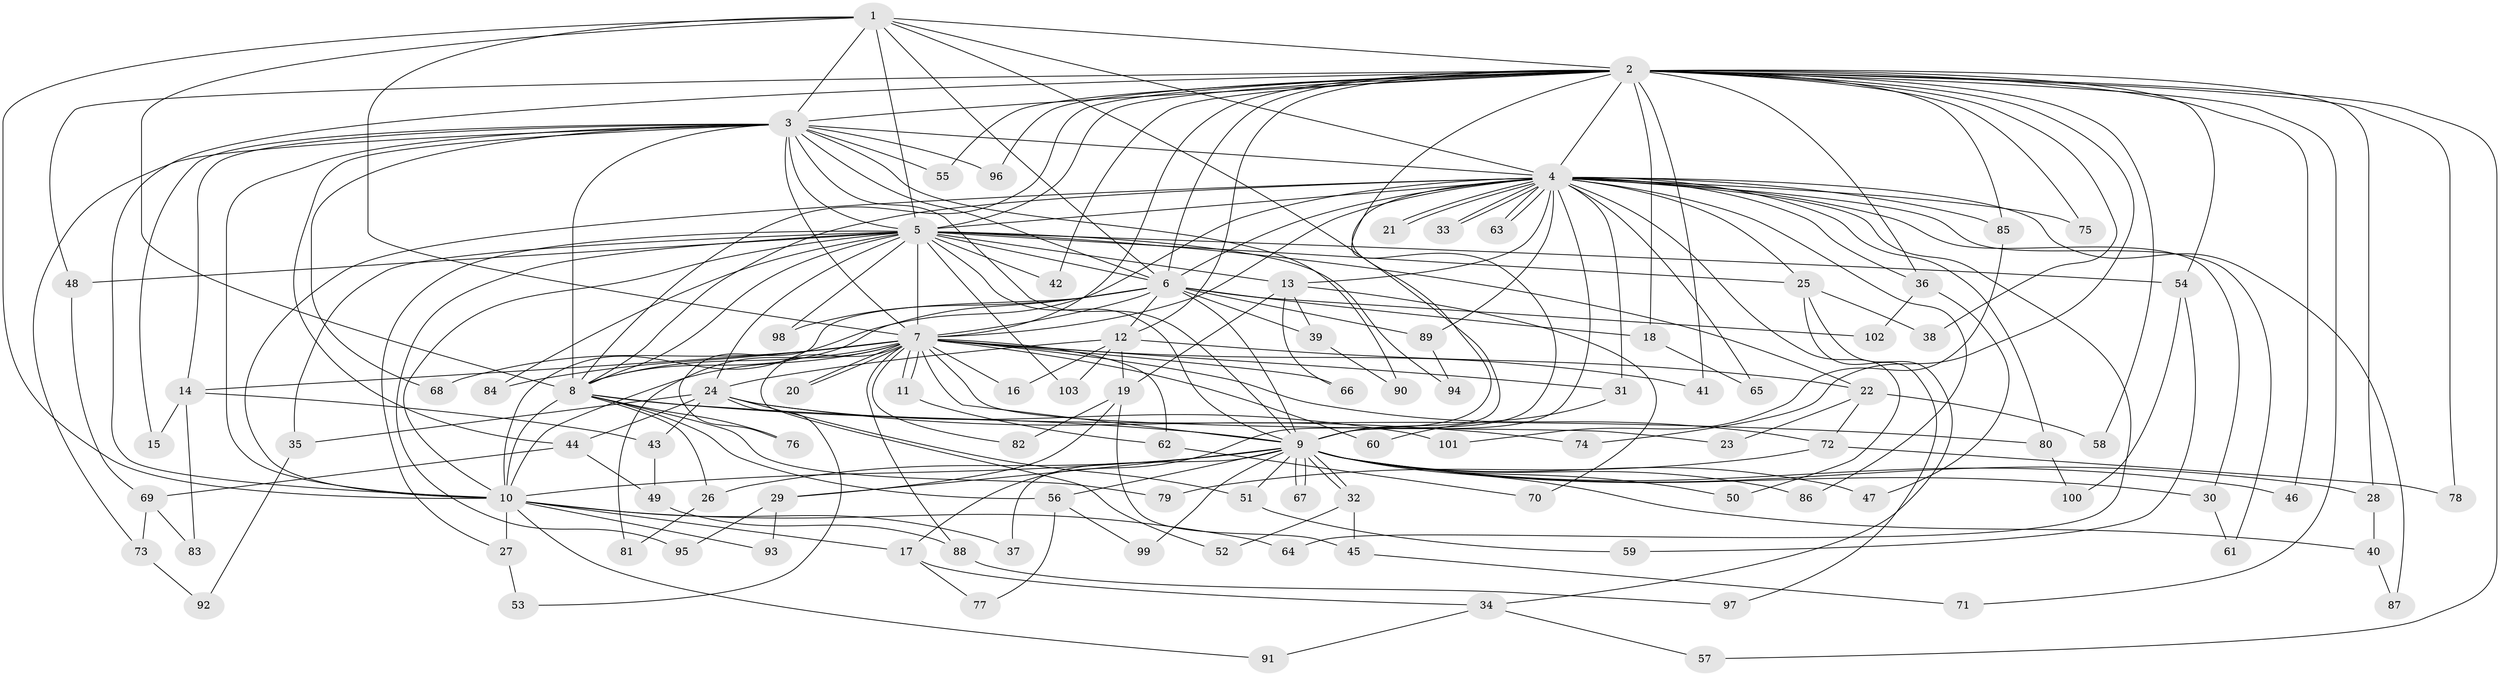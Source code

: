 // coarse degree distribution, {16: 0.012658227848101266, 27: 0.012658227848101266, 26: 0.02531645569620253, 21: 0.012658227848101266, 13: 0.012658227848101266, 12: 0.012658227848101266, 22: 0.012658227848101266, 14: 0.012658227848101266, 3: 0.16455696202531644, 7: 0.012658227848101266, 6: 0.0379746835443038, 5: 0.05063291139240506, 2: 0.5063291139240507, 9: 0.012658227848101266, 4: 0.0759493670886076, 1: 0.02531645569620253}
// Generated by graph-tools (version 1.1) at 2025/41/03/06/25 10:41:31]
// undirected, 103 vertices, 231 edges
graph export_dot {
graph [start="1"]
  node [color=gray90,style=filled];
  1;
  2;
  3;
  4;
  5;
  6;
  7;
  8;
  9;
  10;
  11;
  12;
  13;
  14;
  15;
  16;
  17;
  18;
  19;
  20;
  21;
  22;
  23;
  24;
  25;
  26;
  27;
  28;
  29;
  30;
  31;
  32;
  33;
  34;
  35;
  36;
  37;
  38;
  39;
  40;
  41;
  42;
  43;
  44;
  45;
  46;
  47;
  48;
  49;
  50;
  51;
  52;
  53;
  54;
  55;
  56;
  57;
  58;
  59;
  60;
  61;
  62;
  63;
  64;
  65;
  66;
  67;
  68;
  69;
  70;
  71;
  72;
  73;
  74;
  75;
  76;
  77;
  78;
  79;
  80;
  81;
  82;
  83;
  84;
  85;
  86;
  87;
  88;
  89;
  90;
  91;
  92;
  93;
  94;
  95;
  96;
  97;
  98;
  99;
  100;
  101;
  102;
  103;
  1 -- 2;
  1 -- 3;
  1 -- 4;
  1 -- 5;
  1 -- 6;
  1 -- 7;
  1 -- 8;
  1 -- 9;
  1 -- 10;
  2 -- 3;
  2 -- 4;
  2 -- 5;
  2 -- 6;
  2 -- 7;
  2 -- 8;
  2 -- 9;
  2 -- 10;
  2 -- 12;
  2 -- 18;
  2 -- 28;
  2 -- 36;
  2 -- 38;
  2 -- 41;
  2 -- 42;
  2 -- 46;
  2 -- 48;
  2 -- 54;
  2 -- 55;
  2 -- 57;
  2 -- 58;
  2 -- 71;
  2 -- 74;
  2 -- 75;
  2 -- 78;
  2 -- 85;
  2 -- 96;
  3 -- 4;
  3 -- 5;
  3 -- 6;
  3 -- 7;
  3 -- 8;
  3 -- 9;
  3 -- 10;
  3 -- 14;
  3 -- 15;
  3 -- 44;
  3 -- 55;
  3 -- 68;
  3 -- 73;
  3 -- 90;
  3 -- 96;
  4 -- 5;
  4 -- 6;
  4 -- 7;
  4 -- 8;
  4 -- 9;
  4 -- 10;
  4 -- 13;
  4 -- 17;
  4 -- 21;
  4 -- 21;
  4 -- 25;
  4 -- 30;
  4 -- 31;
  4 -- 33;
  4 -- 33;
  4 -- 36;
  4 -- 50;
  4 -- 61;
  4 -- 63;
  4 -- 63;
  4 -- 64;
  4 -- 65;
  4 -- 75;
  4 -- 76;
  4 -- 80;
  4 -- 85;
  4 -- 86;
  4 -- 87;
  4 -- 89;
  5 -- 6;
  5 -- 7;
  5 -- 8;
  5 -- 9;
  5 -- 10;
  5 -- 13;
  5 -- 22;
  5 -- 24;
  5 -- 25;
  5 -- 27;
  5 -- 35;
  5 -- 42;
  5 -- 48;
  5 -- 54;
  5 -- 84;
  5 -- 94;
  5 -- 95;
  5 -- 98;
  5 -- 103;
  6 -- 7;
  6 -- 8;
  6 -- 9;
  6 -- 10;
  6 -- 12;
  6 -- 18;
  6 -- 39;
  6 -- 89;
  6 -- 98;
  6 -- 102;
  7 -- 8;
  7 -- 9;
  7 -- 10;
  7 -- 11;
  7 -- 11;
  7 -- 14;
  7 -- 16;
  7 -- 20;
  7 -- 20;
  7 -- 23;
  7 -- 31;
  7 -- 41;
  7 -- 52;
  7 -- 60;
  7 -- 62;
  7 -- 66;
  7 -- 68;
  7 -- 72;
  7 -- 81;
  7 -- 82;
  7 -- 84;
  7 -- 88;
  8 -- 9;
  8 -- 10;
  8 -- 26;
  8 -- 56;
  8 -- 76;
  8 -- 79;
  8 -- 80;
  9 -- 10;
  9 -- 26;
  9 -- 28;
  9 -- 29;
  9 -- 30;
  9 -- 32;
  9 -- 32;
  9 -- 37;
  9 -- 40;
  9 -- 46;
  9 -- 47;
  9 -- 50;
  9 -- 51;
  9 -- 56;
  9 -- 67;
  9 -- 67;
  9 -- 86;
  9 -- 99;
  10 -- 17;
  10 -- 27;
  10 -- 37;
  10 -- 64;
  10 -- 91;
  10 -- 93;
  11 -- 62;
  12 -- 16;
  12 -- 19;
  12 -- 22;
  12 -- 24;
  12 -- 103;
  13 -- 19;
  13 -- 39;
  13 -- 66;
  13 -- 70;
  14 -- 15;
  14 -- 43;
  14 -- 83;
  17 -- 34;
  17 -- 77;
  18 -- 65;
  19 -- 29;
  19 -- 45;
  19 -- 82;
  22 -- 23;
  22 -- 58;
  22 -- 72;
  24 -- 35;
  24 -- 43;
  24 -- 44;
  24 -- 51;
  24 -- 53;
  24 -- 74;
  24 -- 101;
  25 -- 34;
  25 -- 38;
  25 -- 97;
  26 -- 81;
  27 -- 53;
  28 -- 40;
  29 -- 93;
  29 -- 95;
  30 -- 61;
  31 -- 60;
  32 -- 45;
  32 -- 52;
  34 -- 57;
  34 -- 91;
  35 -- 92;
  36 -- 47;
  36 -- 102;
  39 -- 90;
  40 -- 87;
  43 -- 49;
  44 -- 49;
  44 -- 69;
  45 -- 71;
  48 -- 69;
  49 -- 88;
  51 -- 59;
  54 -- 59;
  54 -- 100;
  56 -- 77;
  56 -- 99;
  62 -- 70;
  69 -- 73;
  69 -- 83;
  72 -- 78;
  72 -- 79;
  73 -- 92;
  80 -- 100;
  85 -- 101;
  88 -- 97;
  89 -- 94;
}
